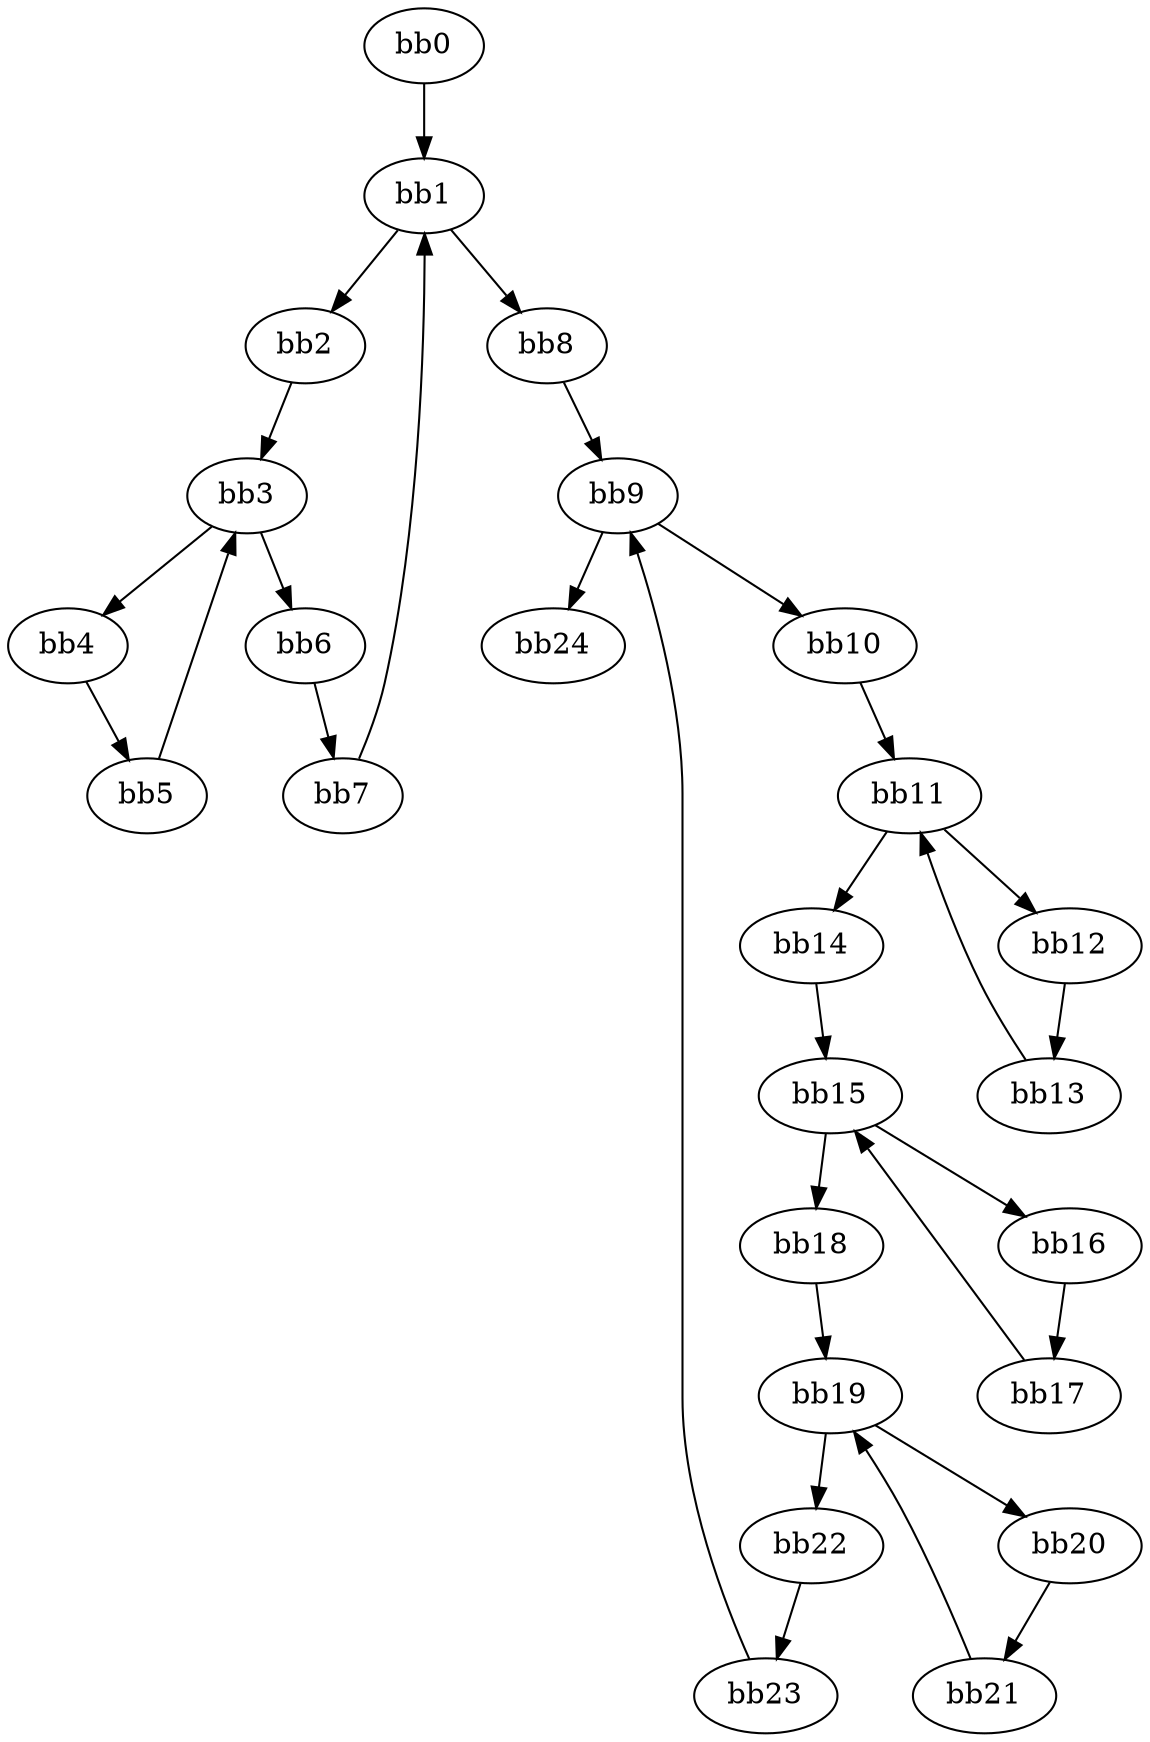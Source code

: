 digraph cfg {
v0 [label = "bb0"];
v1 [label = "bb1"];
v2 [label = "bb2"];
v3 [label = "bb3"];
v4 [label = "bb4"];
v5 [label = "bb5"];
v6 [label = "bb6"];
v7 [label = "bb7"];
v8 [label = "bb8"];
v9 [label = "bb9"];
v10 [label = "bb10"];
v11 [label = "bb11"];
v12 [label = "bb12"];
v13 [label = "bb13"];
v14 [label = "bb14"];
v15 [label = "bb15"];
v16 [label = "bb16"];
v17 [label = "bb17"];
v18 [label = "bb18"];
v19 [label = "bb19"];
v20 [label = "bb20"];
v21 [label = "bb21"];
v22 [label = "bb22"];
v23 [label = "bb23"];
v24 [label = "bb24"];
v0 -> v1;
v1 -> v2;
v1 -> v8;
v2 -> v3;
v3 -> v4;
v3 -> v6;
v4 -> v5;
v5 -> v3;
v6 -> v7;
v7 -> v1;
v8 -> v9;
v9 -> v10;
v9 -> v24;
v10 -> v11;
v11 -> v12;
v11 -> v14;
v12 -> v13;
v13 -> v11;
v14 -> v15;
v15 -> v16;
v15 -> v18;
v16 -> v17;
v17 -> v15;
v18 -> v19;
v19 -> v20;
v19 -> v22;
v20 -> v21;
v21 -> v19;
v22 -> v23;
v23 -> v9;
}
